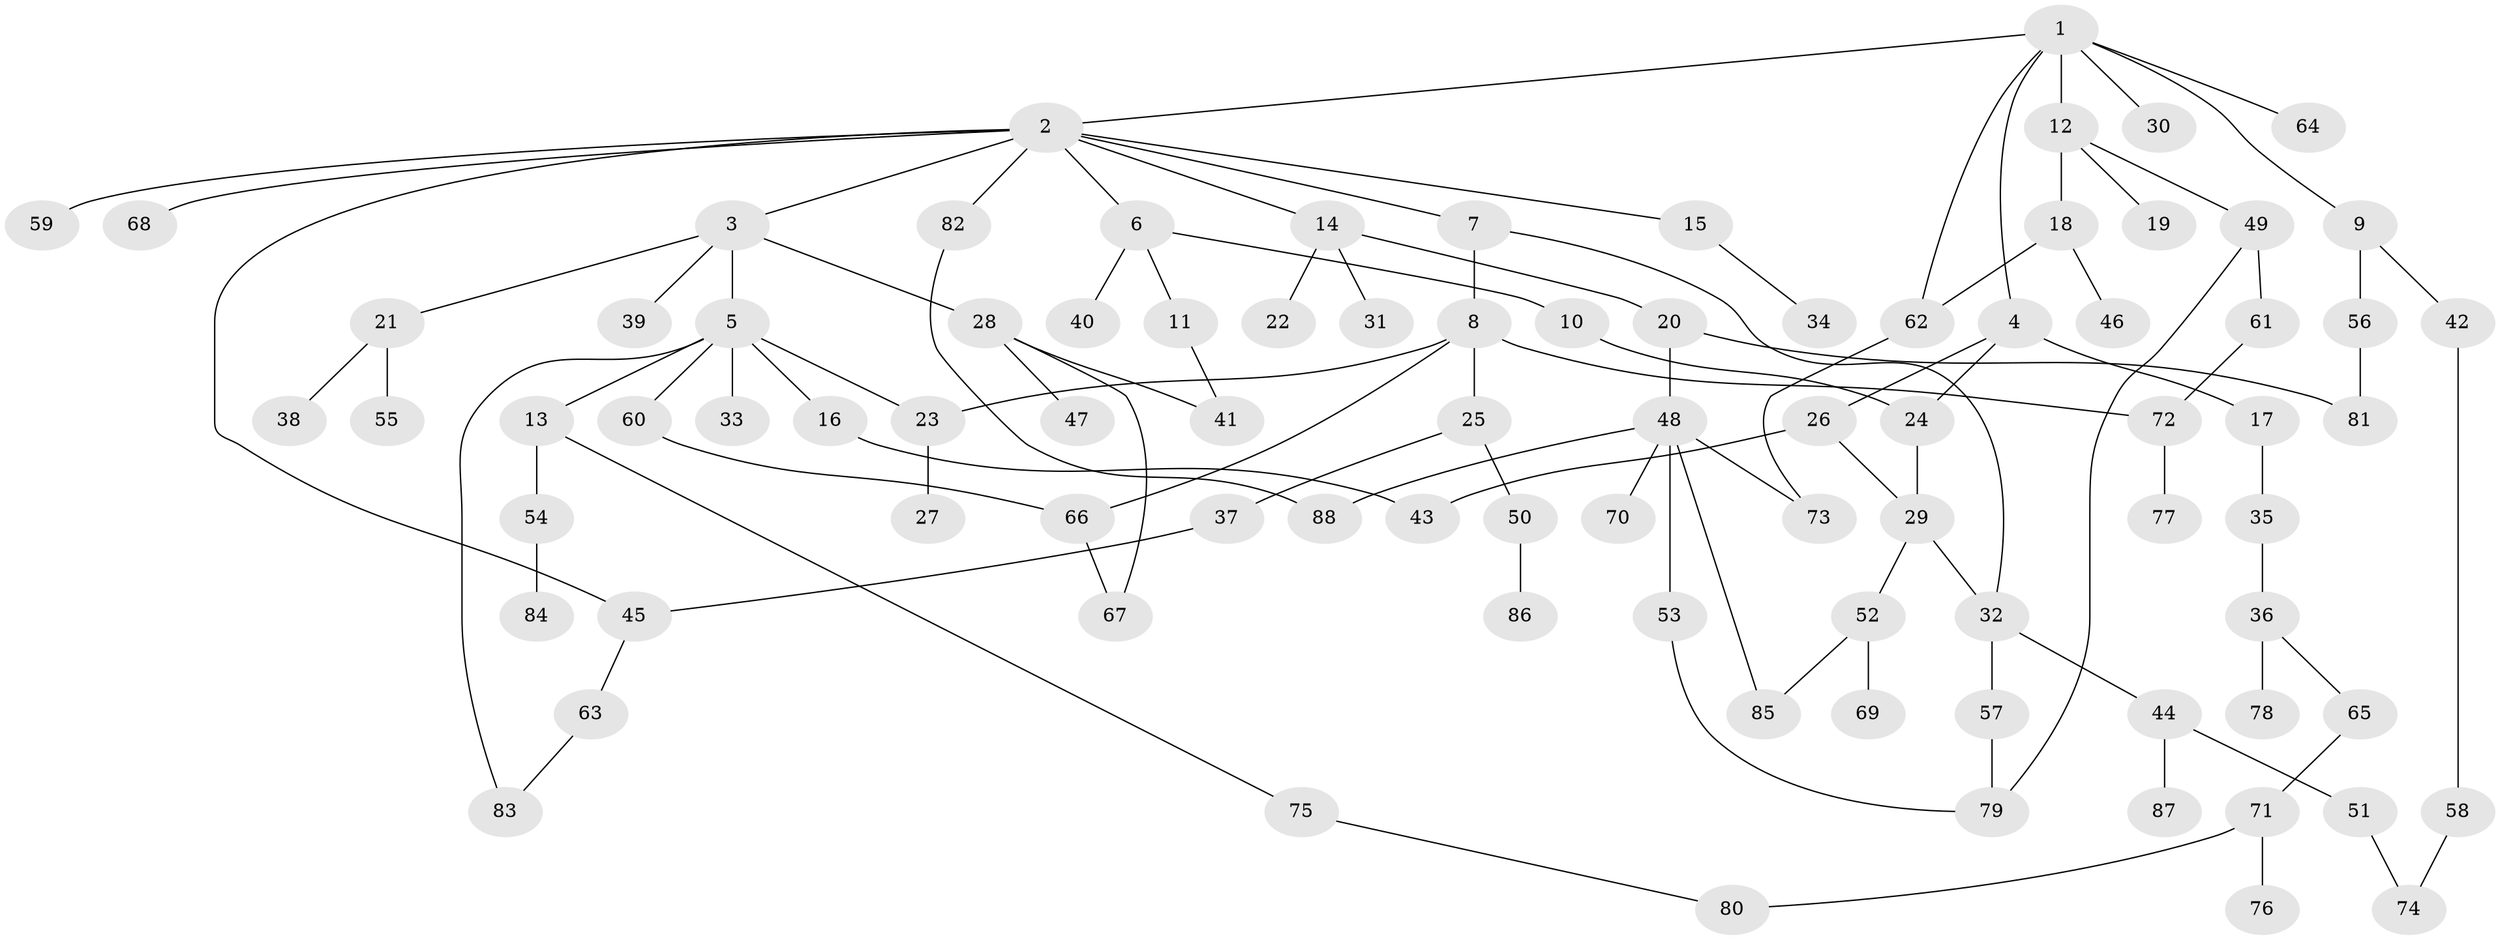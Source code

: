 // Generated by graph-tools (version 1.1) at 2025/00/03/09/25 03:00:57]
// undirected, 88 vertices, 107 edges
graph export_dot {
graph [start="1"]
  node [color=gray90,style=filled];
  1;
  2;
  3;
  4;
  5;
  6;
  7;
  8;
  9;
  10;
  11;
  12;
  13;
  14;
  15;
  16;
  17;
  18;
  19;
  20;
  21;
  22;
  23;
  24;
  25;
  26;
  27;
  28;
  29;
  30;
  31;
  32;
  33;
  34;
  35;
  36;
  37;
  38;
  39;
  40;
  41;
  42;
  43;
  44;
  45;
  46;
  47;
  48;
  49;
  50;
  51;
  52;
  53;
  54;
  55;
  56;
  57;
  58;
  59;
  60;
  61;
  62;
  63;
  64;
  65;
  66;
  67;
  68;
  69;
  70;
  71;
  72;
  73;
  74;
  75;
  76;
  77;
  78;
  79;
  80;
  81;
  82;
  83;
  84;
  85;
  86;
  87;
  88;
  1 -- 2;
  1 -- 4;
  1 -- 9;
  1 -- 12;
  1 -- 30;
  1 -- 64;
  1 -- 62;
  2 -- 3;
  2 -- 6;
  2 -- 7;
  2 -- 14;
  2 -- 15;
  2 -- 45;
  2 -- 59;
  2 -- 68;
  2 -- 82;
  3 -- 5;
  3 -- 21;
  3 -- 28;
  3 -- 39;
  4 -- 17;
  4 -- 26;
  4 -- 24;
  5 -- 13;
  5 -- 16;
  5 -- 23;
  5 -- 33;
  5 -- 60;
  5 -- 83;
  6 -- 10;
  6 -- 11;
  6 -- 40;
  7 -- 8;
  7 -- 32;
  8 -- 25;
  8 -- 66;
  8 -- 23;
  8 -- 72;
  9 -- 42;
  9 -- 56;
  10 -- 24;
  11 -- 41;
  12 -- 18;
  12 -- 19;
  12 -- 49;
  13 -- 54;
  13 -- 75;
  14 -- 20;
  14 -- 22;
  14 -- 31;
  15 -- 34;
  16 -- 43;
  17 -- 35;
  18 -- 46;
  18 -- 62;
  20 -- 48;
  20 -- 81;
  21 -- 38;
  21 -- 55;
  23 -- 27;
  24 -- 29;
  25 -- 37;
  25 -- 50;
  26 -- 43;
  26 -- 29;
  28 -- 47;
  28 -- 41;
  28 -- 67;
  29 -- 52;
  29 -- 32;
  32 -- 44;
  32 -- 57;
  35 -- 36;
  36 -- 65;
  36 -- 78;
  37 -- 45;
  42 -- 58;
  44 -- 51;
  44 -- 87;
  45 -- 63;
  48 -- 53;
  48 -- 70;
  48 -- 73;
  48 -- 85;
  48 -- 88;
  49 -- 61;
  49 -- 79;
  50 -- 86;
  51 -- 74;
  52 -- 69;
  52 -- 85;
  53 -- 79;
  54 -- 84;
  56 -- 81;
  57 -- 79;
  58 -- 74;
  60 -- 66;
  61 -- 72;
  62 -- 73;
  63 -- 83;
  65 -- 71;
  66 -- 67;
  71 -- 76;
  71 -- 80;
  72 -- 77;
  75 -- 80;
  82 -- 88;
}
